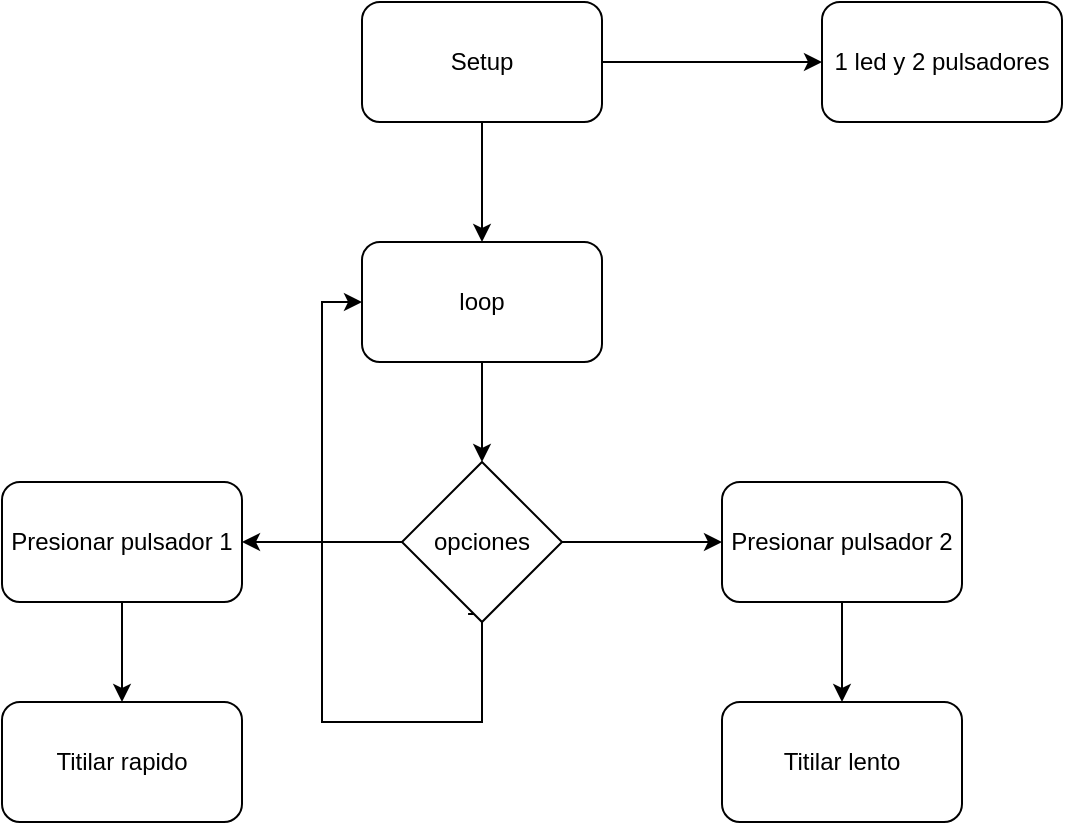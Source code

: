 <mxfile version="13.7.5" type="github">
  <diagram id="I_ajS0-kxRB85YNs8SZ2" name="Page-1">
    <mxGraphModel dx="868" dy="450" grid="1" gridSize="10" guides="1" tooltips="1" connect="1" arrows="1" fold="1" page="1" pageScale="1" pageWidth="827" pageHeight="1169" math="0" shadow="0">
      <root>
        <mxCell id="0" />
        <mxCell id="1" parent="0" />
        <mxCell id="RhqyOP96oYjDM0pROOzj-3" style="edgeStyle=orthogonalEdgeStyle;rounded=0;orthogonalLoop=1;jettySize=auto;html=1;entryX=0;entryY=0.5;entryDx=0;entryDy=0;" edge="1" parent="1" source="RhqyOP96oYjDM0pROOzj-1" target="RhqyOP96oYjDM0pROOzj-2">
          <mxGeometry relative="1" as="geometry" />
        </mxCell>
        <mxCell id="RhqyOP96oYjDM0pROOzj-5" style="edgeStyle=orthogonalEdgeStyle;rounded=0;orthogonalLoop=1;jettySize=auto;html=1;" edge="1" parent="1" source="RhqyOP96oYjDM0pROOzj-1" target="RhqyOP96oYjDM0pROOzj-4">
          <mxGeometry relative="1" as="geometry" />
        </mxCell>
        <mxCell id="RhqyOP96oYjDM0pROOzj-1" value="Setup" style="rounded=1;whiteSpace=wrap;html=1;" vertex="1" parent="1">
          <mxGeometry x="390" y="80" width="120" height="60" as="geometry" />
        </mxCell>
        <mxCell id="RhqyOP96oYjDM0pROOzj-2" value="1 led y 2 pulsadores" style="rounded=1;whiteSpace=wrap;html=1;" vertex="1" parent="1">
          <mxGeometry x="620" y="80" width="120" height="60" as="geometry" />
        </mxCell>
        <mxCell id="RhqyOP96oYjDM0pROOzj-7" style="edgeStyle=orthogonalEdgeStyle;rounded=0;orthogonalLoop=1;jettySize=auto;html=1;entryX=0.5;entryY=0;entryDx=0;entryDy=0;" edge="1" parent="1" source="RhqyOP96oYjDM0pROOzj-4" target="RhqyOP96oYjDM0pROOzj-6">
          <mxGeometry relative="1" as="geometry" />
        </mxCell>
        <mxCell id="RhqyOP96oYjDM0pROOzj-4" value="loop" style="rounded=1;whiteSpace=wrap;html=1;" vertex="1" parent="1">
          <mxGeometry x="390" y="200" width="120" height="60" as="geometry" />
        </mxCell>
        <mxCell id="RhqyOP96oYjDM0pROOzj-9" style="edgeStyle=orthogonalEdgeStyle;rounded=0;orthogonalLoop=1;jettySize=auto;html=1;entryX=1;entryY=0.5;entryDx=0;entryDy=0;" edge="1" parent="1" source="RhqyOP96oYjDM0pROOzj-6" target="RhqyOP96oYjDM0pROOzj-8">
          <mxGeometry relative="1" as="geometry" />
        </mxCell>
        <mxCell id="RhqyOP96oYjDM0pROOzj-11" style="edgeStyle=orthogonalEdgeStyle;rounded=0;orthogonalLoop=1;jettySize=auto;html=1;entryX=0;entryY=0.5;entryDx=0;entryDy=0;" edge="1" parent="1" source="RhqyOP96oYjDM0pROOzj-6" target="RhqyOP96oYjDM0pROOzj-10">
          <mxGeometry relative="1" as="geometry" />
        </mxCell>
        <mxCell id="RhqyOP96oYjDM0pROOzj-16" style="edgeStyle=orthogonalEdgeStyle;rounded=0;orthogonalLoop=1;jettySize=auto;html=1;entryX=0;entryY=0.5;entryDx=0;entryDy=0;exitX=0.413;exitY=0.95;exitDx=0;exitDy=0;exitPerimeter=0;" edge="1" parent="1" source="RhqyOP96oYjDM0pROOzj-6" target="RhqyOP96oYjDM0pROOzj-4">
          <mxGeometry relative="1" as="geometry">
            <Array as="points">
              <mxPoint x="450" y="386" />
              <mxPoint x="450" y="440" />
              <mxPoint x="370" y="440" />
              <mxPoint x="370" y="230" />
            </Array>
          </mxGeometry>
        </mxCell>
        <mxCell id="RhqyOP96oYjDM0pROOzj-6" value="opciones" style="rhombus;whiteSpace=wrap;html=1;" vertex="1" parent="1">
          <mxGeometry x="410" y="310" width="80" height="80" as="geometry" />
        </mxCell>
        <mxCell id="RhqyOP96oYjDM0pROOzj-14" style="edgeStyle=orthogonalEdgeStyle;rounded=0;orthogonalLoop=1;jettySize=auto;html=1;entryX=0.5;entryY=0;entryDx=0;entryDy=0;" edge="1" parent="1" source="RhqyOP96oYjDM0pROOzj-8" target="RhqyOP96oYjDM0pROOzj-12">
          <mxGeometry relative="1" as="geometry" />
        </mxCell>
        <mxCell id="RhqyOP96oYjDM0pROOzj-8" value="Presionar pulsador 1" style="rounded=1;whiteSpace=wrap;html=1;" vertex="1" parent="1">
          <mxGeometry x="210" y="320" width="120" height="60" as="geometry" />
        </mxCell>
        <mxCell id="RhqyOP96oYjDM0pROOzj-15" style="edgeStyle=orthogonalEdgeStyle;rounded=0;orthogonalLoop=1;jettySize=auto;html=1;entryX=0.5;entryY=0;entryDx=0;entryDy=0;" edge="1" parent="1" source="RhqyOP96oYjDM0pROOzj-10" target="RhqyOP96oYjDM0pROOzj-13">
          <mxGeometry relative="1" as="geometry" />
        </mxCell>
        <mxCell id="RhqyOP96oYjDM0pROOzj-10" value="Presionar pulsador 2" style="rounded=1;whiteSpace=wrap;html=1;" vertex="1" parent="1">
          <mxGeometry x="570" y="320" width="120" height="60" as="geometry" />
        </mxCell>
        <mxCell id="RhqyOP96oYjDM0pROOzj-12" value="Titilar rapido" style="rounded=1;whiteSpace=wrap;html=1;" vertex="1" parent="1">
          <mxGeometry x="210" y="430" width="120" height="60" as="geometry" />
        </mxCell>
        <mxCell id="RhqyOP96oYjDM0pROOzj-13" value="Titilar lento" style="rounded=1;whiteSpace=wrap;html=1;" vertex="1" parent="1">
          <mxGeometry x="570" y="430" width="120" height="60" as="geometry" />
        </mxCell>
      </root>
    </mxGraphModel>
  </diagram>
</mxfile>
